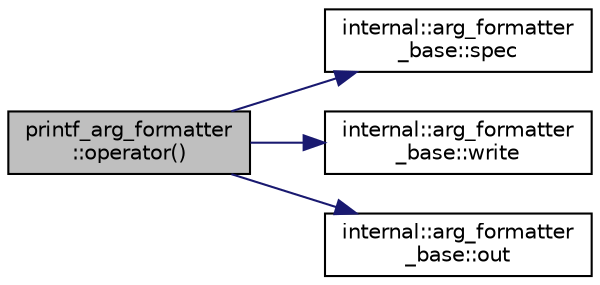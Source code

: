 digraph "printf_arg_formatter::operator()"
{
  edge [fontname="Helvetica",fontsize="10",labelfontname="Helvetica",labelfontsize="10"];
  node [fontname="Helvetica",fontsize="10",shape=record];
  rankdir="LR";
  Node1 [label="printf_arg_formatter\l::operator()",height=0.2,width=0.4,color="black", fillcolor="grey75", style="filled" fontcolor="black"];
  Node1 -> Node2 [color="midnightblue",fontsize="10",style="solid",fontname="Helvetica"];
  Node2 [label="internal::arg_formatter\l_base::spec",height=0.2,width=0.4,color="black", fillcolor="white", style="filled",URL="$classinternal_1_1arg__formatter__base.html#aee5efc224d29ce5352d856cbb9afeffa"];
  Node1 -> Node3 [color="midnightblue",fontsize="10",style="solid",fontname="Helvetica"];
  Node3 [label="internal::arg_formatter\l_base::write",height=0.2,width=0.4,color="black", fillcolor="white", style="filled",URL="$classinternal_1_1arg__formatter__base.html#afec2f8db2cc820b66ae5065737cbda8a"];
  Node1 -> Node4 [color="midnightblue",fontsize="10",style="solid",fontname="Helvetica"];
  Node4 [label="internal::arg_formatter\l_base::out",height=0.2,width=0.4,color="black", fillcolor="white", style="filled",URL="$classinternal_1_1arg__formatter__base.html#a01c4577755b7ce197ce0da3a94b5fc82"];
}

